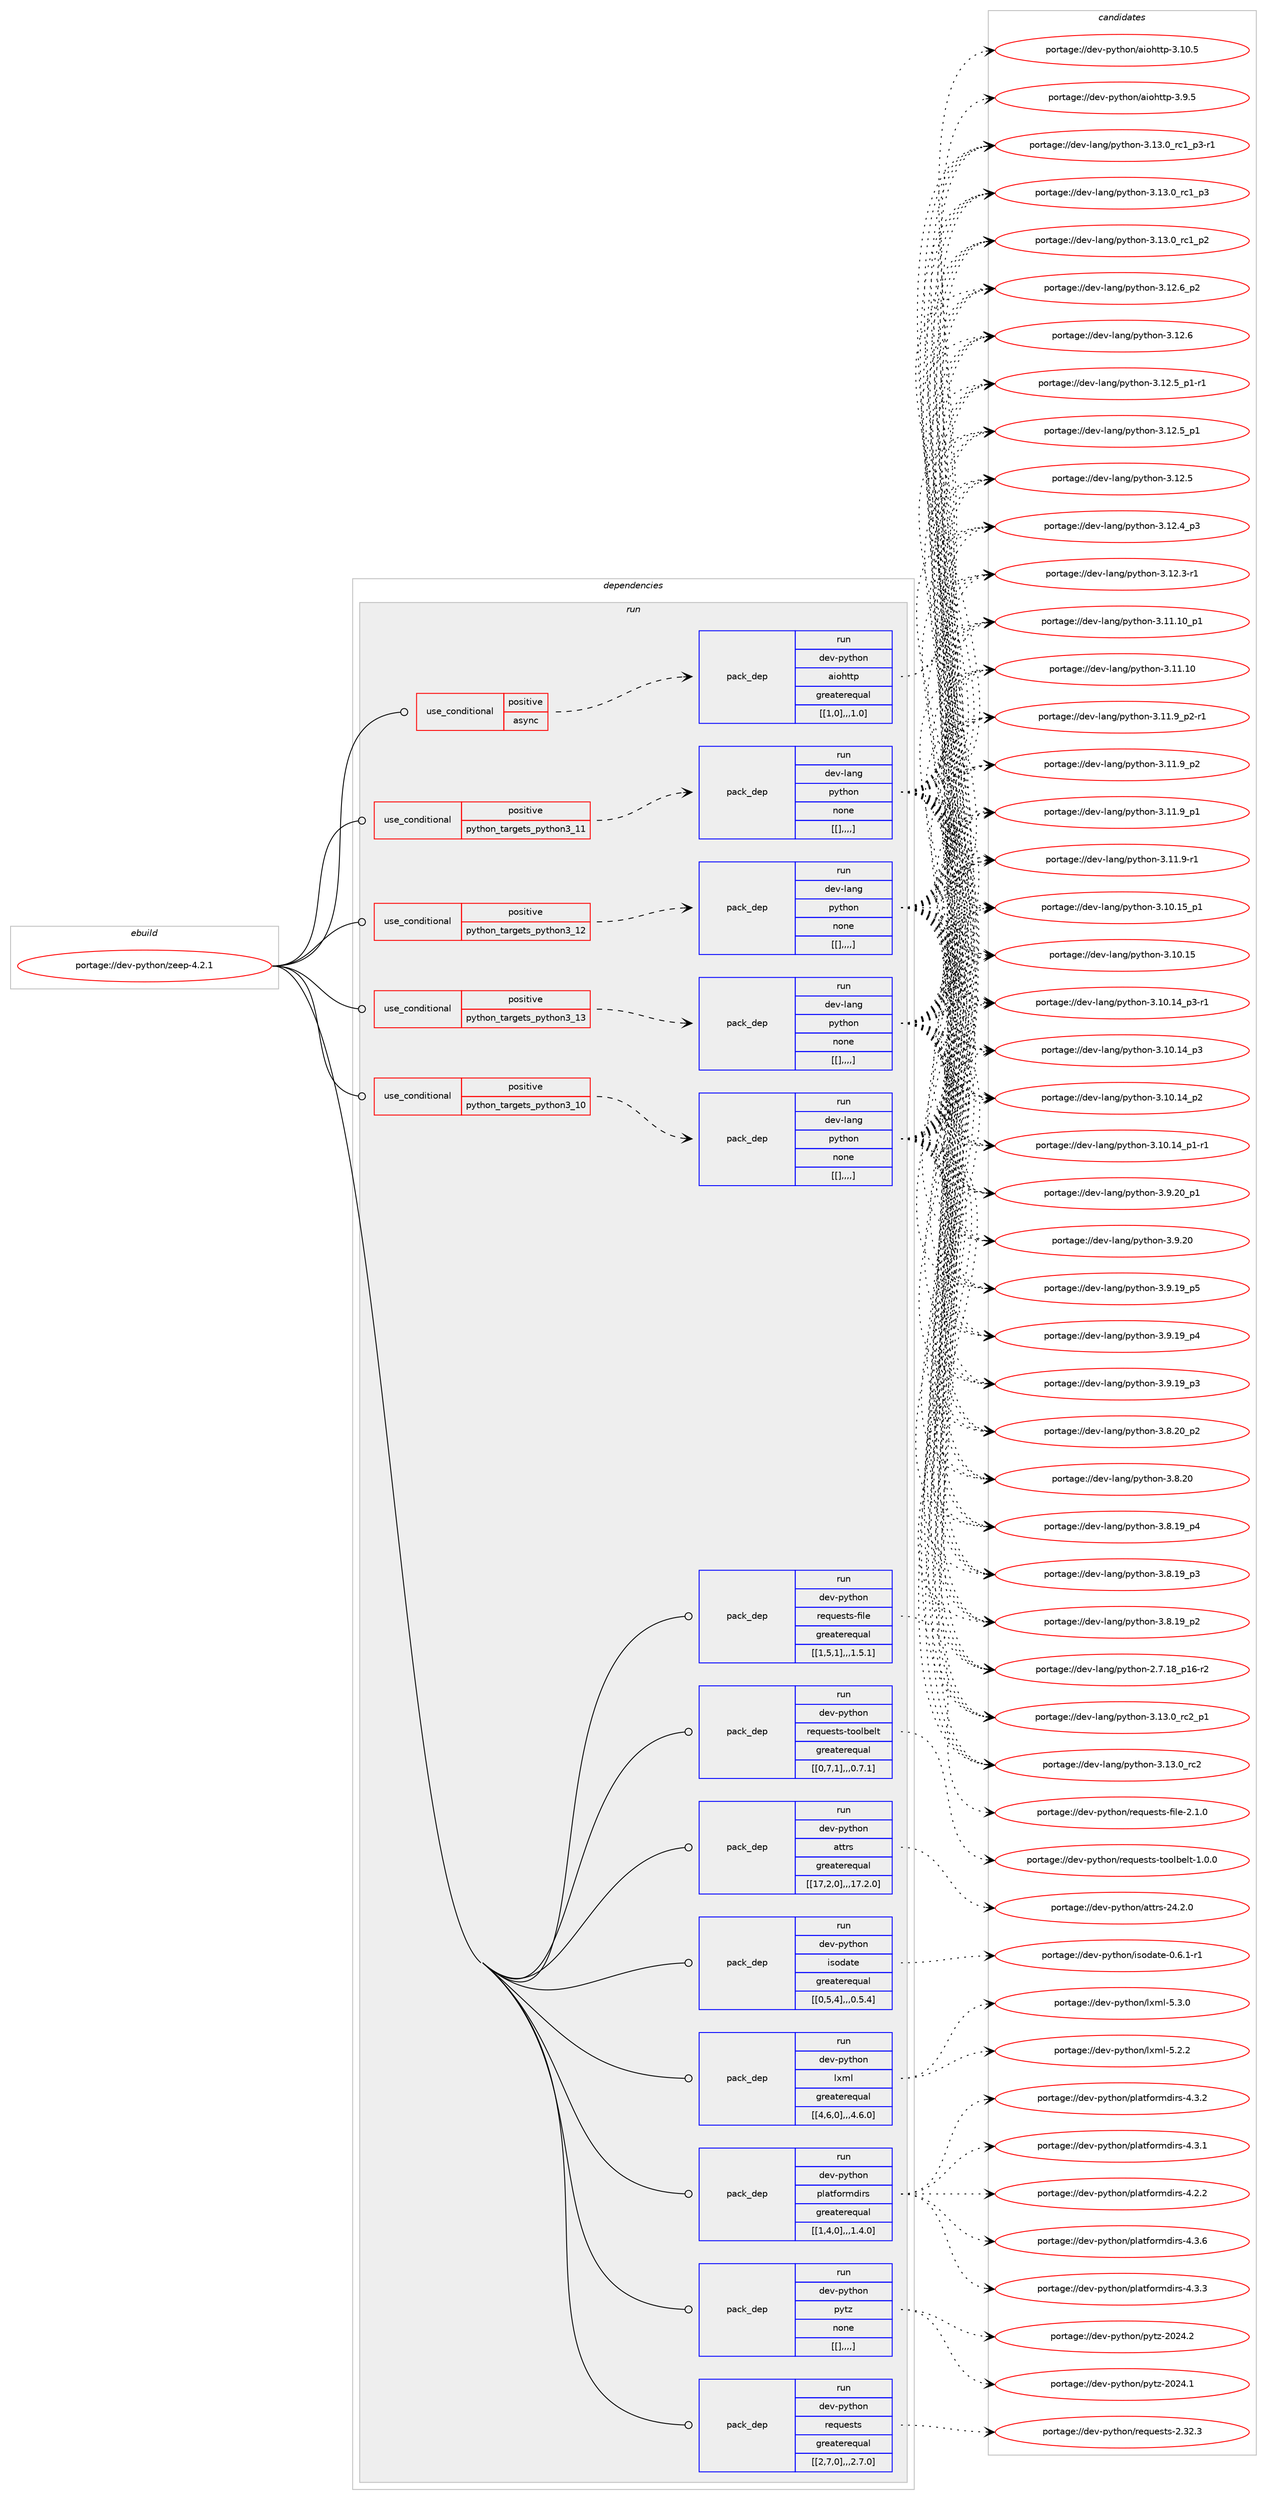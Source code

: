 digraph prolog {

# *************
# Graph options
# *************

newrank=true;
concentrate=true;
compound=true;
graph [rankdir=LR,fontname=Helvetica,fontsize=10,ranksep=1.5];#, ranksep=2.5, nodesep=0.2];
edge  [arrowhead=vee];
node  [fontname=Helvetica,fontsize=10];

# **********
# The ebuild
# **********

subgraph cluster_leftcol {
color=gray;
label=<<i>ebuild</i>>;
id [label="portage://dev-python/zeep-4.2.1", color=red, width=4, href="../dev-python/zeep-4.2.1.svg"];
}

# ****************
# The dependencies
# ****************

subgraph cluster_midcol {
color=gray;
label=<<i>dependencies</i>>;
subgraph cluster_compile {
fillcolor="#eeeeee";
style=filled;
label=<<i>compile</i>>;
}
subgraph cluster_compileandrun {
fillcolor="#eeeeee";
style=filled;
label=<<i>compile and run</i>>;
}
subgraph cluster_run {
fillcolor="#eeeeee";
style=filled;
label=<<i>run</i>>;
subgraph cond43269 {
dependency171551 [label=<<TABLE BORDER="0" CELLBORDER="1" CELLSPACING="0" CELLPADDING="4"><TR><TD ROWSPAN="3" CELLPADDING="10">use_conditional</TD></TR><TR><TD>positive</TD></TR><TR><TD>async</TD></TR></TABLE>>, shape=none, color=red];
subgraph pack127019 {
dependency171552 [label=<<TABLE BORDER="0" CELLBORDER="1" CELLSPACING="0" CELLPADDING="4" WIDTH="220"><TR><TD ROWSPAN="6" CELLPADDING="30">pack_dep</TD></TR><TR><TD WIDTH="110">run</TD></TR><TR><TD>dev-python</TD></TR><TR><TD>aiohttp</TD></TR><TR><TD>greaterequal</TD></TR><TR><TD>[[1,0],,,1.0]</TD></TR></TABLE>>, shape=none, color=blue];
}
dependency171551:e -> dependency171552:w [weight=20,style="dashed",arrowhead="vee"];
}
id:e -> dependency171551:w [weight=20,style="solid",arrowhead="odot"];
subgraph cond43270 {
dependency171553 [label=<<TABLE BORDER="0" CELLBORDER="1" CELLSPACING="0" CELLPADDING="4"><TR><TD ROWSPAN="3" CELLPADDING="10">use_conditional</TD></TR><TR><TD>positive</TD></TR><TR><TD>python_targets_python3_10</TD></TR></TABLE>>, shape=none, color=red];
subgraph pack127020 {
dependency171554 [label=<<TABLE BORDER="0" CELLBORDER="1" CELLSPACING="0" CELLPADDING="4" WIDTH="220"><TR><TD ROWSPAN="6" CELLPADDING="30">pack_dep</TD></TR><TR><TD WIDTH="110">run</TD></TR><TR><TD>dev-lang</TD></TR><TR><TD>python</TD></TR><TR><TD>none</TD></TR><TR><TD>[[],,,,]</TD></TR></TABLE>>, shape=none, color=blue];
}
dependency171553:e -> dependency171554:w [weight=20,style="dashed",arrowhead="vee"];
}
id:e -> dependency171553:w [weight=20,style="solid",arrowhead="odot"];
subgraph cond43271 {
dependency171555 [label=<<TABLE BORDER="0" CELLBORDER="1" CELLSPACING="0" CELLPADDING="4"><TR><TD ROWSPAN="3" CELLPADDING="10">use_conditional</TD></TR><TR><TD>positive</TD></TR><TR><TD>python_targets_python3_11</TD></TR></TABLE>>, shape=none, color=red];
subgraph pack127021 {
dependency171556 [label=<<TABLE BORDER="0" CELLBORDER="1" CELLSPACING="0" CELLPADDING="4" WIDTH="220"><TR><TD ROWSPAN="6" CELLPADDING="30">pack_dep</TD></TR><TR><TD WIDTH="110">run</TD></TR><TR><TD>dev-lang</TD></TR><TR><TD>python</TD></TR><TR><TD>none</TD></TR><TR><TD>[[],,,,]</TD></TR></TABLE>>, shape=none, color=blue];
}
dependency171555:e -> dependency171556:w [weight=20,style="dashed",arrowhead="vee"];
}
id:e -> dependency171555:w [weight=20,style="solid",arrowhead="odot"];
subgraph cond43272 {
dependency171557 [label=<<TABLE BORDER="0" CELLBORDER="1" CELLSPACING="0" CELLPADDING="4"><TR><TD ROWSPAN="3" CELLPADDING="10">use_conditional</TD></TR><TR><TD>positive</TD></TR><TR><TD>python_targets_python3_12</TD></TR></TABLE>>, shape=none, color=red];
subgraph pack127022 {
dependency171558 [label=<<TABLE BORDER="0" CELLBORDER="1" CELLSPACING="0" CELLPADDING="4" WIDTH="220"><TR><TD ROWSPAN="6" CELLPADDING="30">pack_dep</TD></TR><TR><TD WIDTH="110">run</TD></TR><TR><TD>dev-lang</TD></TR><TR><TD>python</TD></TR><TR><TD>none</TD></TR><TR><TD>[[],,,,]</TD></TR></TABLE>>, shape=none, color=blue];
}
dependency171557:e -> dependency171558:w [weight=20,style="dashed",arrowhead="vee"];
}
id:e -> dependency171557:w [weight=20,style="solid",arrowhead="odot"];
subgraph cond43273 {
dependency171559 [label=<<TABLE BORDER="0" CELLBORDER="1" CELLSPACING="0" CELLPADDING="4"><TR><TD ROWSPAN="3" CELLPADDING="10">use_conditional</TD></TR><TR><TD>positive</TD></TR><TR><TD>python_targets_python3_13</TD></TR></TABLE>>, shape=none, color=red];
subgraph pack127023 {
dependency171560 [label=<<TABLE BORDER="0" CELLBORDER="1" CELLSPACING="0" CELLPADDING="4" WIDTH="220"><TR><TD ROWSPAN="6" CELLPADDING="30">pack_dep</TD></TR><TR><TD WIDTH="110">run</TD></TR><TR><TD>dev-lang</TD></TR><TR><TD>python</TD></TR><TR><TD>none</TD></TR><TR><TD>[[],,,,]</TD></TR></TABLE>>, shape=none, color=blue];
}
dependency171559:e -> dependency171560:w [weight=20,style="dashed",arrowhead="vee"];
}
id:e -> dependency171559:w [weight=20,style="solid",arrowhead="odot"];
subgraph pack127024 {
dependency171561 [label=<<TABLE BORDER="0" CELLBORDER="1" CELLSPACING="0" CELLPADDING="4" WIDTH="220"><TR><TD ROWSPAN="6" CELLPADDING="30">pack_dep</TD></TR><TR><TD WIDTH="110">run</TD></TR><TR><TD>dev-python</TD></TR><TR><TD>attrs</TD></TR><TR><TD>greaterequal</TD></TR><TR><TD>[[17,2,0],,,17.2.0]</TD></TR></TABLE>>, shape=none, color=blue];
}
id:e -> dependency171561:w [weight=20,style="solid",arrowhead="odot"];
subgraph pack127025 {
dependency171562 [label=<<TABLE BORDER="0" CELLBORDER="1" CELLSPACING="0" CELLPADDING="4" WIDTH="220"><TR><TD ROWSPAN="6" CELLPADDING="30">pack_dep</TD></TR><TR><TD WIDTH="110">run</TD></TR><TR><TD>dev-python</TD></TR><TR><TD>isodate</TD></TR><TR><TD>greaterequal</TD></TR><TR><TD>[[0,5,4],,,0.5.4]</TD></TR></TABLE>>, shape=none, color=blue];
}
id:e -> dependency171562:w [weight=20,style="solid",arrowhead="odot"];
subgraph pack127026 {
dependency171563 [label=<<TABLE BORDER="0" CELLBORDER="1" CELLSPACING="0" CELLPADDING="4" WIDTH="220"><TR><TD ROWSPAN="6" CELLPADDING="30">pack_dep</TD></TR><TR><TD WIDTH="110">run</TD></TR><TR><TD>dev-python</TD></TR><TR><TD>lxml</TD></TR><TR><TD>greaterequal</TD></TR><TR><TD>[[4,6,0],,,4.6.0]</TD></TR></TABLE>>, shape=none, color=blue];
}
id:e -> dependency171563:w [weight=20,style="solid",arrowhead="odot"];
subgraph pack127027 {
dependency171564 [label=<<TABLE BORDER="0" CELLBORDER="1" CELLSPACING="0" CELLPADDING="4" WIDTH="220"><TR><TD ROWSPAN="6" CELLPADDING="30">pack_dep</TD></TR><TR><TD WIDTH="110">run</TD></TR><TR><TD>dev-python</TD></TR><TR><TD>platformdirs</TD></TR><TR><TD>greaterequal</TD></TR><TR><TD>[[1,4,0],,,1.4.0]</TD></TR></TABLE>>, shape=none, color=blue];
}
id:e -> dependency171564:w [weight=20,style="solid",arrowhead="odot"];
subgraph pack127028 {
dependency171565 [label=<<TABLE BORDER="0" CELLBORDER="1" CELLSPACING="0" CELLPADDING="4" WIDTH="220"><TR><TD ROWSPAN="6" CELLPADDING="30">pack_dep</TD></TR><TR><TD WIDTH="110">run</TD></TR><TR><TD>dev-python</TD></TR><TR><TD>pytz</TD></TR><TR><TD>none</TD></TR><TR><TD>[[],,,,]</TD></TR></TABLE>>, shape=none, color=blue];
}
id:e -> dependency171565:w [weight=20,style="solid",arrowhead="odot"];
subgraph pack127029 {
dependency171566 [label=<<TABLE BORDER="0" CELLBORDER="1" CELLSPACING="0" CELLPADDING="4" WIDTH="220"><TR><TD ROWSPAN="6" CELLPADDING="30">pack_dep</TD></TR><TR><TD WIDTH="110">run</TD></TR><TR><TD>dev-python</TD></TR><TR><TD>requests</TD></TR><TR><TD>greaterequal</TD></TR><TR><TD>[[2,7,0],,,2.7.0]</TD></TR></TABLE>>, shape=none, color=blue];
}
id:e -> dependency171566:w [weight=20,style="solid",arrowhead="odot"];
subgraph pack127030 {
dependency171567 [label=<<TABLE BORDER="0" CELLBORDER="1" CELLSPACING="0" CELLPADDING="4" WIDTH="220"><TR><TD ROWSPAN="6" CELLPADDING="30">pack_dep</TD></TR><TR><TD WIDTH="110">run</TD></TR><TR><TD>dev-python</TD></TR><TR><TD>requests-file</TD></TR><TR><TD>greaterequal</TD></TR><TR><TD>[[1,5,1],,,1.5.1]</TD></TR></TABLE>>, shape=none, color=blue];
}
id:e -> dependency171567:w [weight=20,style="solid",arrowhead="odot"];
subgraph pack127031 {
dependency171568 [label=<<TABLE BORDER="0" CELLBORDER="1" CELLSPACING="0" CELLPADDING="4" WIDTH="220"><TR><TD ROWSPAN="6" CELLPADDING="30">pack_dep</TD></TR><TR><TD WIDTH="110">run</TD></TR><TR><TD>dev-python</TD></TR><TR><TD>requests-toolbelt</TD></TR><TR><TD>greaterequal</TD></TR><TR><TD>[[0,7,1],,,0.7.1]</TD></TR></TABLE>>, shape=none, color=blue];
}
id:e -> dependency171568:w [weight=20,style="solid",arrowhead="odot"];
}
}

# **************
# The candidates
# **************

subgraph cluster_choices {
rank=same;
color=gray;
label=<<i>candidates</i>>;

subgraph choice127019 {
color=black;
nodesep=1;
choice10010111845112121116104111110479710511110411611611245514649484653 [label="portage://dev-python/aiohttp-3.10.5", color=red, width=4,href="../dev-python/aiohttp-3.10.5.svg"];
choice100101118451121211161041111104797105111104116116112455146574653 [label="portage://dev-python/aiohttp-3.9.5", color=red, width=4,href="../dev-python/aiohttp-3.9.5.svg"];
dependency171552:e -> choice10010111845112121116104111110479710511110411611611245514649484653:w [style=dotted,weight="100"];
dependency171552:e -> choice100101118451121211161041111104797105111104116116112455146574653:w [style=dotted,weight="100"];
}
subgraph choice127020 {
color=black;
nodesep=1;
choice100101118451089711010347112121116104111110455146495146489511499509511249 [label="portage://dev-lang/python-3.13.0_rc2_p1", color=red, width=4,href="../dev-lang/python-3.13.0_rc2_p1.svg"];
choice10010111845108971101034711212111610411111045514649514648951149950 [label="portage://dev-lang/python-3.13.0_rc2", color=red, width=4,href="../dev-lang/python-3.13.0_rc2.svg"];
choice1001011184510897110103471121211161041111104551464951464895114994995112514511449 [label="portage://dev-lang/python-3.13.0_rc1_p3-r1", color=red, width=4,href="../dev-lang/python-3.13.0_rc1_p3-r1.svg"];
choice100101118451089711010347112121116104111110455146495146489511499499511251 [label="portage://dev-lang/python-3.13.0_rc1_p3", color=red, width=4,href="../dev-lang/python-3.13.0_rc1_p3.svg"];
choice100101118451089711010347112121116104111110455146495146489511499499511250 [label="portage://dev-lang/python-3.13.0_rc1_p2", color=red, width=4,href="../dev-lang/python-3.13.0_rc1_p2.svg"];
choice100101118451089711010347112121116104111110455146495046549511250 [label="portage://dev-lang/python-3.12.6_p2", color=red, width=4,href="../dev-lang/python-3.12.6_p2.svg"];
choice10010111845108971101034711212111610411111045514649504654 [label="portage://dev-lang/python-3.12.6", color=red, width=4,href="../dev-lang/python-3.12.6.svg"];
choice1001011184510897110103471121211161041111104551464950465395112494511449 [label="portage://dev-lang/python-3.12.5_p1-r1", color=red, width=4,href="../dev-lang/python-3.12.5_p1-r1.svg"];
choice100101118451089711010347112121116104111110455146495046539511249 [label="portage://dev-lang/python-3.12.5_p1", color=red, width=4,href="../dev-lang/python-3.12.5_p1.svg"];
choice10010111845108971101034711212111610411111045514649504653 [label="portage://dev-lang/python-3.12.5", color=red, width=4,href="../dev-lang/python-3.12.5.svg"];
choice100101118451089711010347112121116104111110455146495046529511251 [label="portage://dev-lang/python-3.12.4_p3", color=red, width=4,href="../dev-lang/python-3.12.4_p3.svg"];
choice100101118451089711010347112121116104111110455146495046514511449 [label="portage://dev-lang/python-3.12.3-r1", color=red, width=4,href="../dev-lang/python-3.12.3-r1.svg"];
choice10010111845108971101034711212111610411111045514649494649489511249 [label="portage://dev-lang/python-3.11.10_p1", color=red, width=4,href="../dev-lang/python-3.11.10_p1.svg"];
choice1001011184510897110103471121211161041111104551464949464948 [label="portage://dev-lang/python-3.11.10", color=red, width=4,href="../dev-lang/python-3.11.10.svg"];
choice1001011184510897110103471121211161041111104551464949465795112504511449 [label="portage://dev-lang/python-3.11.9_p2-r1", color=red, width=4,href="../dev-lang/python-3.11.9_p2-r1.svg"];
choice100101118451089711010347112121116104111110455146494946579511250 [label="portage://dev-lang/python-3.11.9_p2", color=red, width=4,href="../dev-lang/python-3.11.9_p2.svg"];
choice100101118451089711010347112121116104111110455146494946579511249 [label="portage://dev-lang/python-3.11.9_p1", color=red, width=4,href="../dev-lang/python-3.11.9_p1.svg"];
choice100101118451089711010347112121116104111110455146494946574511449 [label="portage://dev-lang/python-3.11.9-r1", color=red, width=4,href="../dev-lang/python-3.11.9-r1.svg"];
choice10010111845108971101034711212111610411111045514649484649539511249 [label="portage://dev-lang/python-3.10.15_p1", color=red, width=4,href="../dev-lang/python-3.10.15_p1.svg"];
choice1001011184510897110103471121211161041111104551464948464953 [label="portage://dev-lang/python-3.10.15", color=red, width=4,href="../dev-lang/python-3.10.15.svg"];
choice100101118451089711010347112121116104111110455146494846495295112514511449 [label="portage://dev-lang/python-3.10.14_p3-r1", color=red, width=4,href="../dev-lang/python-3.10.14_p3-r1.svg"];
choice10010111845108971101034711212111610411111045514649484649529511251 [label="portage://dev-lang/python-3.10.14_p3", color=red, width=4,href="../dev-lang/python-3.10.14_p3.svg"];
choice10010111845108971101034711212111610411111045514649484649529511250 [label="portage://dev-lang/python-3.10.14_p2", color=red, width=4,href="../dev-lang/python-3.10.14_p2.svg"];
choice100101118451089711010347112121116104111110455146494846495295112494511449 [label="portage://dev-lang/python-3.10.14_p1-r1", color=red, width=4,href="../dev-lang/python-3.10.14_p1-r1.svg"];
choice100101118451089711010347112121116104111110455146574650489511249 [label="portage://dev-lang/python-3.9.20_p1", color=red, width=4,href="../dev-lang/python-3.9.20_p1.svg"];
choice10010111845108971101034711212111610411111045514657465048 [label="portage://dev-lang/python-3.9.20", color=red, width=4,href="../dev-lang/python-3.9.20.svg"];
choice100101118451089711010347112121116104111110455146574649579511253 [label="portage://dev-lang/python-3.9.19_p5", color=red, width=4,href="../dev-lang/python-3.9.19_p5.svg"];
choice100101118451089711010347112121116104111110455146574649579511252 [label="portage://dev-lang/python-3.9.19_p4", color=red, width=4,href="../dev-lang/python-3.9.19_p4.svg"];
choice100101118451089711010347112121116104111110455146574649579511251 [label="portage://dev-lang/python-3.9.19_p3", color=red, width=4,href="../dev-lang/python-3.9.19_p3.svg"];
choice100101118451089711010347112121116104111110455146564650489511250 [label="portage://dev-lang/python-3.8.20_p2", color=red, width=4,href="../dev-lang/python-3.8.20_p2.svg"];
choice10010111845108971101034711212111610411111045514656465048 [label="portage://dev-lang/python-3.8.20", color=red, width=4,href="../dev-lang/python-3.8.20.svg"];
choice100101118451089711010347112121116104111110455146564649579511252 [label="portage://dev-lang/python-3.8.19_p4", color=red, width=4,href="../dev-lang/python-3.8.19_p4.svg"];
choice100101118451089711010347112121116104111110455146564649579511251 [label="portage://dev-lang/python-3.8.19_p3", color=red, width=4,href="../dev-lang/python-3.8.19_p3.svg"];
choice100101118451089711010347112121116104111110455146564649579511250 [label="portage://dev-lang/python-3.8.19_p2", color=red, width=4,href="../dev-lang/python-3.8.19_p2.svg"];
choice100101118451089711010347112121116104111110455046554649569511249544511450 [label="portage://dev-lang/python-2.7.18_p16-r2", color=red, width=4,href="../dev-lang/python-2.7.18_p16-r2.svg"];
dependency171554:e -> choice100101118451089711010347112121116104111110455146495146489511499509511249:w [style=dotted,weight="100"];
dependency171554:e -> choice10010111845108971101034711212111610411111045514649514648951149950:w [style=dotted,weight="100"];
dependency171554:e -> choice1001011184510897110103471121211161041111104551464951464895114994995112514511449:w [style=dotted,weight="100"];
dependency171554:e -> choice100101118451089711010347112121116104111110455146495146489511499499511251:w [style=dotted,weight="100"];
dependency171554:e -> choice100101118451089711010347112121116104111110455146495146489511499499511250:w [style=dotted,weight="100"];
dependency171554:e -> choice100101118451089711010347112121116104111110455146495046549511250:w [style=dotted,weight="100"];
dependency171554:e -> choice10010111845108971101034711212111610411111045514649504654:w [style=dotted,weight="100"];
dependency171554:e -> choice1001011184510897110103471121211161041111104551464950465395112494511449:w [style=dotted,weight="100"];
dependency171554:e -> choice100101118451089711010347112121116104111110455146495046539511249:w [style=dotted,weight="100"];
dependency171554:e -> choice10010111845108971101034711212111610411111045514649504653:w [style=dotted,weight="100"];
dependency171554:e -> choice100101118451089711010347112121116104111110455146495046529511251:w [style=dotted,weight="100"];
dependency171554:e -> choice100101118451089711010347112121116104111110455146495046514511449:w [style=dotted,weight="100"];
dependency171554:e -> choice10010111845108971101034711212111610411111045514649494649489511249:w [style=dotted,weight="100"];
dependency171554:e -> choice1001011184510897110103471121211161041111104551464949464948:w [style=dotted,weight="100"];
dependency171554:e -> choice1001011184510897110103471121211161041111104551464949465795112504511449:w [style=dotted,weight="100"];
dependency171554:e -> choice100101118451089711010347112121116104111110455146494946579511250:w [style=dotted,weight="100"];
dependency171554:e -> choice100101118451089711010347112121116104111110455146494946579511249:w [style=dotted,weight="100"];
dependency171554:e -> choice100101118451089711010347112121116104111110455146494946574511449:w [style=dotted,weight="100"];
dependency171554:e -> choice10010111845108971101034711212111610411111045514649484649539511249:w [style=dotted,weight="100"];
dependency171554:e -> choice1001011184510897110103471121211161041111104551464948464953:w [style=dotted,weight="100"];
dependency171554:e -> choice100101118451089711010347112121116104111110455146494846495295112514511449:w [style=dotted,weight="100"];
dependency171554:e -> choice10010111845108971101034711212111610411111045514649484649529511251:w [style=dotted,weight="100"];
dependency171554:e -> choice10010111845108971101034711212111610411111045514649484649529511250:w [style=dotted,weight="100"];
dependency171554:e -> choice100101118451089711010347112121116104111110455146494846495295112494511449:w [style=dotted,weight="100"];
dependency171554:e -> choice100101118451089711010347112121116104111110455146574650489511249:w [style=dotted,weight="100"];
dependency171554:e -> choice10010111845108971101034711212111610411111045514657465048:w [style=dotted,weight="100"];
dependency171554:e -> choice100101118451089711010347112121116104111110455146574649579511253:w [style=dotted,weight="100"];
dependency171554:e -> choice100101118451089711010347112121116104111110455146574649579511252:w [style=dotted,weight="100"];
dependency171554:e -> choice100101118451089711010347112121116104111110455146574649579511251:w [style=dotted,weight="100"];
dependency171554:e -> choice100101118451089711010347112121116104111110455146564650489511250:w [style=dotted,weight="100"];
dependency171554:e -> choice10010111845108971101034711212111610411111045514656465048:w [style=dotted,weight="100"];
dependency171554:e -> choice100101118451089711010347112121116104111110455146564649579511252:w [style=dotted,weight="100"];
dependency171554:e -> choice100101118451089711010347112121116104111110455146564649579511251:w [style=dotted,weight="100"];
dependency171554:e -> choice100101118451089711010347112121116104111110455146564649579511250:w [style=dotted,weight="100"];
dependency171554:e -> choice100101118451089711010347112121116104111110455046554649569511249544511450:w [style=dotted,weight="100"];
}
subgraph choice127021 {
color=black;
nodesep=1;
choice100101118451089711010347112121116104111110455146495146489511499509511249 [label="portage://dev-lang/python-3.13.0_rc2_p1", color=red, width=4,href="../dev-lang/python-3.13.0_rc2_p1.svg"];
choice10010111845108971101034711212111610411111045514649514648951149950 [label="portage://dev-lang/python-3.13.0_rc2", color=red, width=4,href="../dev-lang/python-3.13.0_rc2.svg"];
choice1001011184510897110103471121211161041111104551464951464895114994995112514511449 [label="portage://dev-lang/python-3.13.0_rc1_p3-r1", color=red, width=4,href="../dev-lang/python-3.13.0_rc1_p3-r1.svg"];
choice100101118451089711010347112121116104111110455146495146489511499499511251 [label="portage://dev-lang/python-3.13.0_rc1_p3", color=red, width=4,href="../dev-lang/python-3.13.0_rc1_p3.svg"];
choice100101118451089711010347112121116104111110455146495146489511499499511250 [label="portage://dev-lang/python-3.13.0_rc1_p2", color=red, width=4,href="../dev-lang/python-3.13.0_rc1_p2.svg"];
choice100101118451089711010347112121116104111110455146495046549511250 [label="portage://dev-lang/python-3.12.6_p2", color=red, width=4,href="../dev-lang/python-3.12.6_p2.svg"];
choice10010111845108971101034711212111610411111045514649504654 [label="portage://dev-lang/python-3.12.6", color=red, width=4,href="../dev-lang/python-3.12.6.svg"];
choice1001011184510897110103471121211161041111104551464950465395112494511449 [label="portage://dev-lang/python-3.12.5_p1-r1", color=red, width=4,href="../dev-lang/python-3.12.5_p1-r1.svg"];
choice100101118451089711010347112121116104111110455146495046539511249 [label="portage://dev-lang/python-3.12.5_p1", color=red, width=4,href="../dev-lang/python-3.12.5_p1.svg"];
choice10010111845108971101034711212111610411111045514649504653 [label="portage://dev-lang/python-3.12.5", color=red, width=4,href="../dev-lang/python-3.12.5.svg"];
choice100101118451089711010347112121116104111110455146495046529511251 [label="portage://dev-lang/python-3.12.4_p3", color=red, width=4,href="../dev-lang/python-3.12.4_p3.svg"];
choice100101118451089711010347112121116104111110455146495046514511449 [label="portage://dev-lang/python-3.12.3-r1", color=red, width=4,href="../dev-lang/python-3.12.3-r1.svg"];
choice10010111845108971101034711212111610411111045514649494649489511249 [label="portage://dev-lang/python-3.11.10_p1", color=red, width=4,href="../dev-lang/python-3.11.10_p1.svg"];
choice1001011184510897110103471121211161041111104551464949464948 [label="portage://dev-lang/python-3.11.10", color=red, width=4,href="../dev-lang/python-3.11.10.svg"];
choice1001011184510897110103471121211161041111104551464949465795112504511449 [label="portage://dev-lang/python-3.11.9_p2-r1", color=red, width=4,href="../dev-lang/python-3.11.9_p2-r1.svg"];
choice100101118451089711010347112121116104111110455146494946579511250 [label="portage://dev-lang/python-3.11.9_p2", color=red, width=4,href="../dev-lang/python-3.11.9_p2.svg"];
choice100101118451089711010347112121116104111110455146494946579511249 [label="portage://dev-lang/python-3.11.9_p1", color=red, width=4,href="../dev-lang/python-3.11.9_p1.svg"];
choice100101118451089711010347112121116104111110455146494946574511449 [label="portage://dev-lang/python-3.11.9-r1", color=red, width=4,href="../dev-lang/python-3.11.9-r1.svg"];
choice10010111845108971101034711212111610411111045514649484649539511249 [label="portage://dev-lang/python-3.10.15_p1", color=red, width=4,href="../dev-lang/python-3.10.15_p1.svg"];
choice1001011184510897110103471121211161041111104551464948464953 [label="portage://dev-lang/python-3.10.15", color=red, width=4,href="../dev-lang/python-3.10.15.svg"];
choice100101118451089711010347112121116104111110455146494846495295112514511449 [label="portage://dev-lang/python-3.10.14_p3-r1", color=red, width=4,href="../dev-lang/python-3.10.14_p3-r1.svg"];
choice10010111845108971101034711212111610411111045514649484649529511251 [label="portage://dev-lang/python-3.10.14_p3", color=red, width=4,href="../dev-lang/python-3.10.14_p3.svg"];
choice10010111845108971101034711212111610411111045514649484649529511250 [label="portage://dev-lang/python-3.10.14_p2", color=red, width=4,href="../dev-lang/python-3.10.14_p2.svg"];
choice100101118451089711010347112121116104111110455146494846495295112494511449 [label="portage://dev-lang/python-3.10.14_p1-r1", color=red, width=4,href="../dev-lang/python-3.10.14_p1-r1.svg"];
choice100101118451089711010347112121116104111110455146574650489511249 [label="portage://dev-lang/python-3.9.20_p1", color=red, width=4,href="../dev-lang/python-3.9.20_p1.svg"];
choice10010111845108971101034711212111610411111045514657465048 [label="portage://dev-lang/python-3.9.20", color=red, width=4,href="../dev-lang/python-3.9.20.svg"];
choice100101118451089711010347112121116104111110455146574649579511253 [label="portage://dev-lang/python-3.9.19_p5", color=red, width=4,href="../dev-lang/python-3.9.19_p5.svg"];
choice100101118451089711010347112121116104111110455146574649579511252 [label="portage://dev-lang/python-3.9.19_p4", color=red, width=4,href="../dev-lang/python-3.9.19_p4.svg"];
choice100101118451089711010347112121116104111110455146574649579511251 [label="portage://dev-lang/python-3.9.19_p3", color=red, width=4,href="../dev-lang/python-3.9.19_p3.svg"];
choice100101118451089711010347112121116104111110455146564650489511250 [label="portage://dev-lang/python-3.8.20_p2", color=red, width=4,href="../dev-lang/python-3.8.20_p2.svg"];
choice10010111845108971101034711212111610411111045514656465048 [label="portage://dev-lang/python-3.8.20", color=red, width=4,href="../dev-lang/python-3.8.20.svg"];
choice100101118451089711010347112121116104111110455146564649579511252 [label="portage://dev-lang/python-3.8.19_p4", color=red, width=4,href="../dev-lang/python-3.8.19_p4.svg"];
choice100101118451089711010347112121116104111110455146564649579511251 [label="portage://dev-lang/python-3.8.19_p3", color=red, width=4,href="../dev-lang/python-3.8.19_p3.svg"];
choice100101118451089711010347112121116104111110455146564649579511250 [label="portage://dev-lang/python-3.8.19_p2", color=red, width=4,href="../dev-lang/python-3.8.19_p2.svg"];
choice100101118451089711010347112121116104111110455046554649569511249544511450 [label="portage://dev-lang/python-2.7.18_p16-r2", color=red, width=4,href="../dev-lang/python-2.7.18_p16-r2.svg"];
dependency171556:e -> choice100101118451089711010347112121116104111110455146495146489511499509511249:w [style=dotted,weight="100"];
dependency171556:e -> choice10010111845108971101034711212111610411111045514649514648951149950:w [style=dotted,weight="100"];
dependency171556:e -> choice1001011184510897110103471121211161041111104551464951464895114994995112514511449:w [style=dotted,weight="100"];
dependency171556:e -> choice100101118451089711010347112121116104111110455146495146489511499499511251:w [style=dotted,weight="100"];
dependency171556:e -> choice100101118451089711010347112121116104111110455146495146489511499499511250:w [style=dotted,weight="100"];
dependency171556:e -> choice100101118451089711010347112121116104111110455146495046549511250:w [style=dotted,weight="100"];
dependency171556:e -> choice10010111845108971101034711212111610411111045514649504654:w [style=dotted,weight="100"];
dependency171556:e -> choice1001011184510897110103471121211161041111104551464950465395112494511449:w [style=dotted,weight="100"];
dependency171556:e -> choice100101118451089711010347112121116104111110455146495046539511249:w [style=dotted,weight="100"];
dependency171556:e -> choice10010111845108971101034711212111610411111045514649504653:w [style=dotted,weight="100"];
dependency171556:e -> choice100101118451089711010347112121116104111110455146495046529511251:w [style=dotted,weight="100"];
dependency171556:e -> choice100101118451089711010347112121116104111110455146495046514511449:w [style=dotted,weight="100"];
dependency171556:e -> choice10010111845108971101034711212111610411111045514649494649489511249:w [style=dotted,weight="100"];
dependency171556:e -> choice1001011184510897110103471121211161041111104551464949464948:w [style=dotted,weight="100"];
dependency171556:e -> choice1001011184510897110103471121211161041111104551464949465795112504511449:w [style=dotted,weight="100"];
dependency171556:e -> choice100101118451089711010347112121116104111110455146494946579511250:w [style=dotted,weight="100"];
dependency171556:e -> choice100101118451089711010347112121116104111110455146494946579511249:w [style=dotted,weight="100"];
dependency171556:e -> choice100101118451089711010347112121116104111110455146494946574511449:w [style=dotted,weight="100"];
dependency171556:e -> choice10010111845108971101034711212111610411111045514649484649539511249:w [style=dotted,weight="100"];
dependency171556:e -> choice1001011184510897110103471121211161041111104551464948464953:w [style=dotted,weight="100"];
dependency171556:e -> choice100101118451089711010347112121116104111110455146494846495295112514511449:w [style=dotted,weight="100"];
dependency171556:e -> choice10010111845108971101034711212111610411111045514649484649529511251:w [style=dotted,weight="100"];
dependency171556:e -> choice10010111845108971101034711212111610411111045514649484649529511250:w [style=dotted,weight="100"];
dependency171556:e -> choice100101118451089711010347112121116104111110455146494846495295112494511449:w [style=dotted,weight="100"];
dependency171556:e -> choice100101118451089711010347112121116104111110455146574650489511249:w [style=dotted,weight="100"];
dependency171556:e -> choice10010111845108971101034711212111610411111045514657465048:w [style=dotted,weight="100"];
dependency171556:e -> choice100101118451089711010347112121116104111110455146574649579511253:w [style=dotted,weight="100"];
dependency171556:e -> choice100101118451089711010347112121116104111110455146574649579511252:w [style=dotted,weight="100"];
dependency171556:e -> choice100101118451089711010347112121116104111110455146574649579511251:w [style=dotted,weight="100"];
dependency171556:e -> choice100101118451089711010347112121116104111110455146564650489511250:w [style=dotted,weight="100"];
dependency171556:e -> choice10010111845108971101034711212111610411111045514656465048:w [style=dotted,weight="100"];
dependency171556:e -> choice100101118451089711010347112121116104111110455146564649579511252:w [style=dotted,weight="100"];
dependency171556:e -> choice100101118451089711010347112121116104111110455146564649579511251:w [style=dotted,weight="100"];
dependency171556:e -> choice100101118451089711010347112121116104111110455146564649579511250:w [style=dotted,weight="100"];
dependency171556:e -> choice100101118451089711010347112121116104111110455046554649569511249544511450:w [style=dotted,weight="100"];
}
subgraph choice127022 {
color=black;
nodesep=1;
choice100101118451089711010347112121116104111110455146495146489511499509511249 [label="portage://dev-lang/python-3.13.0_rc2_p1", color=red, width=4,href="../dev-lang/python-3.13.0_rc2_p1.svg"];
choice10010111845108971101034711212111610411111045514649514648951149950 [label="portage://dev-lang/python-3.13.0_rc2", color=red, width=4,href="../dev-lang/python-3.13.0_rc2.svg"];
choice1001011184510897110103471121211161041111104551464951464895114994995112514511449 [label="portage://dev-lang/python-3.13.0_rc1_p3-r1", color=red, width=4,href="../dev-lang/python-3.13.0_rc1_p3-r1.svg"];
choice100101118451089711010347112121116104111110455146495146489511499499511251 [label="portage://dev-lang/python-3.13.0_rc1_p3", color=red, width=4,href="../dev-lang/python-3.13.0_rc1_p3.svg"];
choice100101118451089711010347112121116104111110455146495146489511499499511250 [label="portage://dev-lang/python-3.13.0_rc1_p2", color=red, width=4,href="../dev-lang/python-3.13.0_rc1_p2.svg"];
choice100101118451089711010347112121116104111110455146495046549511250 [label="portage://dev-lang/python-3.12.6_p2", color=red, width=4,href="../dev-lang/python-3.12.6_p2.svg"];
choice10010111845108971101034711212111610411111045514649504654 [label="portage://dev-lang/python-3.12.6", color=red, width=4,href="../dev-lang/python-3.12.6.svg"];
choice1001011184510897110103471121211161041111104551464950465395112494511449 [label="portage://dev-lang/python-3.12.5_p1-r1", color=red, width=4,href="../dev-lang/python-3.12.5_p1-r1.svg"];
choice100101118451089711010347112121116104111110455146495046539511249 [label="portage://dev-lang/python-3.12.5_p1", color=red, width=4,href="../dev-lang/python-3.12.5_p1.svg"];
choice10010111845108971101034711212111610411111045514649504653 [label="portage://dev-lang/python-3.12.5", color=red, width=4,href="../dev-lang/python-3.12.5.svg"];
choice100101118451089711010347112121116104111110455146495046529511251 [label="portage://dev-lang/python-3.12.4_p3", color=red, width=4,href="../dev-lang/python-3.12.4_p3.svg"];
choice100101118451089711010347112121116104111110455146495046514511449 [label="portage://dev-lang/python-3.12.3-r1", color=red, width=4,href="../dev-lang/python-3.12.3-r1.svg"];
choice10010111845108971101034711212111610411111045514649494649489511249 [label="portage://dev-lang/python-3.11.10_p1", color=red, width=4,href="../dev-lang/python-3.11.10_p1.svg"];
choice1001011184510897110103471121211161041111104551464949464948 [label="portage://dev-lang/python-3.11.10", color=red, width=4,href="../dev-lang/python-3.11.10.svg"];
choice1001011184510897110103471121211161041111104551464949465795112504511449 [label="portage://dev-lang/python-3.11.9_p2-r1", color=red, width=4,href="../dev-lang/python-3.11.9_p2-r1.svg"];
choice100101118451089711010347112121116104111110455146494946579511250 [label="portage://dev-lang/python-3.11.9_p2", color=red, width=4,href="../dev-lang/python-3.11.9_p2.svg"];
choice100101118451089711010347112121116104111110455146494946579511249 [label="portage://dev-lang/python-3.11.9_p1", color=red, width=4,href="../dev-lang/python-3.11.9_p1.svg"];
choice100101118451089711010347112121116104111110455146494946574511449 [label="portage://dev-lang/python-3.11.9-r1", color=red, width=4,href="../dev-lang/python-3.11.9-r1.svg"];
choice10010111845108971101034711212111610411111045514649484649539511249 [label="portage://dev-lang/python-3.10.15_p1", color=red, width=4,href="../dev-lang/python-3.10.15_p1.svg"];
choice1001011184510897110103471121211161041111104551464948464953 [label="portage://dev-lang/python-3.10.15", color=red, width=4,href="../dev-lang/python-3.10.15.svg"];
choice100101118451089711010347112121116104111110455146494846495295112514511449 [label="portage://dev-lang/python-3.10.14_p3-r1", color=red, width=4,href="../dev-lang/python-3.10.14_p3-r1.svg"];
choice10010111845108971101034711212111610411111045514649484649529511251 [label="portage://dev-lang/python-3.10.14_p3", color=red, width=4,href="../dev-lang/python-3.10.14_p3.svg"];
choice10010111845108971101034711212111610411111045514649484649529511250 [label="portage://dev-lang/python-3.10.14_p2", color=red, width=4,href="../dev-lang/python-3.10.14_p2.svg"];
choice100101118451089711010347112121116104111110455146494846495295112494511449 [label="portage://dev-lang/python-3.10.14_p1-r1", color=red, width=4,href="../dev-lang/python-3.10.14_p1-r1.svg"];
choice100101118451089711010347112121116104111110455146574650489511249 [label="portage://dev-lang/python-3.9.20_p1", color=red, width=4,href="../dev-lang/python-3.9.20_p1.svg"];
choice10010111845108971101034711212111610411111045514657465048 [label="portage://dev-lang/python-3.9.20", color=red, width=4,href="../dev-lang/python-3.9.20.svg"];
choice100101118451089711010347112121116104111110455146574649579511253 [label="portage://dev-lang/python-3.9.19_p5", color=red, width=4,href="../dev-lang/python-3.9.19_p5.svg"];
choice100101118451089711010347112121116104111110455146574649579511252 [label="portage://dev-lang/python-3.9.19_p4", color=red, width=4,href="../dev-lang/python-3.9.19_p4.svg"];
choice100101118451089711010347112121116104111110455146574649579511251 [label="portage://dev-lang/python-3.9.19_p3", color=red, width=4,href="../dev-lang/python-3.9.19_p3.svg"];
choice100101118451089711010347112121116104111110455146564650489511250 [label="portage://dev-lang/python-3.8.20_p2", color=red, width=4,href="../dev-lang/python-3.8.20_p2.svg"];
choice10010111845108971101034711212111610411111045514656465048 [label="portage://dev-lang/python-3.8.20", color=red, width=4,href="../dev-lang/python-3.8.20.svg"];
choice100101118451089711010347112121116104111110455146564649579511252 [label="portage://dev-lang/python-3.8.19_p4", color=red, width=4,href="../dev-lang/python-3.8.19_p4.svg"];
choice100101118451089711010347112121116104111110455146564649579511251 [label="portage://dev-lang/python-3.8.19_p3", color=red, width=4,href="../dev-lang/python-3.8.19_p3.svg"];
choice100101118451089711010347112121116104111110455146564649579511250 [label="portage://dev-lang/python-3.8.19_p2", color=red, width=4,href="../dev-lang/python-3.8.19_p2.svg"];
choice100101118451089711010347112121116104111110455046554649569511249544511450 [label="portage://dev-lang/python-2.7.18_p16-r2", color=red, width=4,href="../dev-lang/python-2.7.18_p16-r2.svg"];
dependency171558:e -> choice100101118451089711010347112121116104111110455146495146489511499509511249:w [style=dotted,weight="100"];
dependency171558:e -> choice10010111845108971101034711212111610411111045514649514648951149950:w [style=dotted,weight="100"];
dependency171558:e -> choice1001011184510897110103471121211161041111104551464951464895114994995112514511449:w [style=dotted,weight="100"];
dependency171558:e -> choice100101118451089711010347112121116104111110455146495146489511499499511251:w [style=dotted,weight="100"];
dependency171558:e -> choice100101118451089711010347112121116104111110455146495146489511499499511250:w [style=dotted,weight="100"];
dependency171558:e -> choice100101118451089711010347112121116104111110455146495046549511250:w [style=dotted,weight="100"];
dependency171558:e -> choice10010111845108971101034711212111610411111045514649504654:w [style=dotted,weight="100"];
dependency171558:e -> choice1001011184510897110103471121211161041111104551464950465395112494511449:w [style=dotted,weight="100"];
dependency171558:e -> choice100101118451089711010347112121116104111110455146495046539511249:w [style=dotted,weight="100"];
dependency171558:e -> choice10010111845108971101034711212111610411111045514649504653:w [style=dotted,weight="100"];
dependency171558:e -> choice100101118451089711010347112121116104111110455146495046529511251:w [style=dotted,weight="100"];
dependency171558:e -> choice100101118451089711010347112121116104111110455146495046514511449:w [style=dotted,weight="100"];
dependency171558:e -> choice10010111845108971101034711212111610411111045514649494649489511249:w [style=dotted,weight="100"];
dependency171558:e -> choice1001011184510897110103471121211161041111104551464949464948:w [style=dotted,weight="100"];
dependency171558:e -> choice1001011184510897110103471121211161041111104551464949465795112504511449:w [style=dotted,weight="100"];
dependency171558:e -> choice100101118451089711010347112121116104111110455146494946579511250:w [style=dotted,weight="100"];
dependency171558:e -> choice100101118451089711010347112121116104111110455146494946579511249:w [style=dotted,weight="100"];
dependency171558:e -> choice100101118451089711010347112121116104111110455146494946574511449:w [style=dotted,weight="100"];
dependency171558:e -> choice10010111845108971101034711212111610411111045514649484649539511249:w [style=dotted,weight="100"];
dependency171558:e -> choice1001011184510897110103471121211161041111104551464948464953:w [style=dotted,weight="100"];
dependency171558:e -> choice100101118451089711010347112121116104111110455146494846495295112514511449:w [style=dotted,weight="100"];
dependency171558:e -> choice10010111845108971101034711212111610411111045514649484649529511251:w [style=dotted,weight="100"];
dependency171558:e -> choice10010111845108971101034711212111610411111045514649484649529511250:w [style=dotted,weight="100"];
dependency171558:e -> choice100101118451089711010347112121116104111110455146494846495295112494511449:w [style=dotted,weight="100"];
dependency171558:e -> choice100101118451089711010347112121116104111110455146574650489511249:w [style=dotted,weight="100"];
dependency171558:e -> choice10010111845108971101034711212111610411111045514657465048:w [style=dotted,weight="100"];
dependency171558:e -> choice100101118451089711010347112121116104111110455146574649579511253:w [style=dotted,weight="100"];
dependency171558:e -> choice100101118451089711010347112121116104111110455146574649579511252:w [style=dotted,weight="100"];
dependency171558:e -> choice100101118451089711010347112121116104111110455146574649579511251:w [style=dotted,weight="100"];
dependency171558:e -> choice100101118451089711010347112121116104111110455146564650489511250:w [style=dotted,weight="100"];
dependency171558:e -> choice10010111845108971101034711212111610411111045514656465048:w [style=dotted,weight="100"];
dependency171558:e -> choice100101118451089711010347112121116104111110455146564649579511252:w [style=dotted,weight="100"];
dependency171558:e -> choice100101118451089711010347112121116104111110455146564649579511251:w [style=dotted,weight="100"];
dependency171558:e -> choice100101118451089711010347112121116104111110455146564649579511250:w [style=dotted,weight="100"];
dependency171558:e -> choice100101118451089711010347112121116104111110455046554649569511249544511450:w [style=dotted,weight="100"];
}
subgraph choice127023 {
color=black;
nodesep=1;
choice100101118451089711010347112121116104111110455146495146489511499509511249 [label="portage://dev-lang/python-3.13.0_rc2_p1", color=red, width=4,href="../dev-lang/python-3.13.0_rc2_p1.svg"];
choice10010111845108971101034711212111610411111045514649514648951149950 [label="portage://dev-lang/python-3.13.0_rc2", color=red, width=4,href="../dev-lang/python-3.13.0_rc2.svg"];
choice1001011184510897110103471121211161041111104551464951464895114994995112514511449 [label="portage://dev-lang/python-3.13.0_rc1_p3-r1", color=red, width=4,href="../dev-lang/python-3.13.0_rc1_p3-r1.svg"];
choice100101118451089711010347112121116104111110455146495146489511499499511251 [label="portage://dev-lang/python-3.13.0_rc1_p3", color=red, width=4,href="../dev-lang/python-3.13.0_rc1_p3.svg"];
choice100101118451089711010347112121116104111110455146495146489511499499511250 [label="portage://dev-lang/python-3.13.0_rc1_p2", color=red, width=4,href="../dev-lang/python-3.13.0_rc1_p2.svg"];
choice100101118451089711010347112121116104111110455146495046549511250 [label="portage://dev-lang/python-3.12.6_p2", color=red, width=4,href="../dev-lang/python-3.12.6_p2.svg"];
choice10010111845108971101034711212111610411111045514649504654 [label="portage://dev-lang/python-3.12.6", color=red, width=4,href="../dev-lang/python-3.12.6.svg"];
choice1001011184510897110103471121211161041111104551464950465395112494511449 [label="portage://dev-lang/python-3.12.5_p1-r1", color=red, width=4,href="../dev-lang/python-3.12.5_p1-r1.svg"];
choice100101118451089711010347112121116104111110455146495046539511249 [label="portage://dev-lang/python-3.12.5_p1", color=red, width=4,href="../dev-lang/python-3.12.5_p1.svg"];
choice10010111845108971101034711212111610411111045514649504653 [label="portage://dev-lang/python-3.12.5", color=red, width=4,href="../dev-lang/python-3.12.5.svg"];
choice100101118451089711010347112121116104111110455146495046529511251 [label="portage://dev-lang/python-3.12.4_p3", color=red, width=4,href="../dev-lang/python-3.12.4_p3.svg"];
choice100101118451089711010347112121116104111110455146495046514511449 [label="portage://dev-lang/python-3.12.3-r1", color=red, width=4,href="../dev-lang/python-3.12.3-r1.svg"];
choice10010111845108971101034711212111610411111045514649494649489511249 [label="portage://dev-lang/python-3.11.10_p1", color=red, width=4,href="../dev-lang/python-3.11.10_p1.svg"];
choice1001011184510897110103471121211161041111104551464949464948 [label="portage://dev-lang/python-3.11.10", color=red, width=4,href="../dev-lang/python-3.11.10.svg"];
choice1001011184510897110103471121211161041111104551464949465795112504511449 [label="portage://dev-lang/python-3.11.9_p2-r1", color=red, width=4,href="../dev-lang/python-3.11.9_p2-r1.svg"];
choice100101118451089711010347112121116104111110455146494946579511250 [label="portage://dev-lang/python-3.11.9_p2", color=red, width=4,href="../dev-lang/python-3.11.9_p2.svg"];
choice100101118451089711010347112121116104111110455146494946579511249 [label="portage://dev-lang/python-3.11.9_p1", color=red, width=4,href="../dev-lang/python-3.11.9_p1.svg"];
choice100101118451089711010347112121116104111110455146494946574511449 [label="portage://dev-lang/python-3.11.9-r1", color=red, width=4,href="../dev-lang/python-3.11.9-r1.svg"];
choice10010111845108971101034711212111610411111045514649484649539511249 [label="portage://dev-lang/python-3.10.15_p1", color=red, width=4,href="../dev-lang/python-3.10.15_p1.svg"];
choice1001011184510897110103471121211161041111104551464948464953 [label="portage://dev-lang/python-3.10.15", color=red, width=4,href="../dev-lang/python-3.10.15.svg"];
choice100101118451089711010347112121116104111110455146494846495295112514511449 [label="portage://dev-lang/python-3.10.14_p3-r1", color=red, width=4,href="../dev-lang/python-3.10.14_p3-r1.svg"];
choice10010111845108971101034711212111610411111045514649484649529511251 [label="portage://dev-lang/python-3.10.14_p3", color=red, width=4,href="../dev-lang/python-3.10.14_p3.svg"];
choice10010111845108971101034711212111610411111045514649484649529511250 [label="portage://dev-lang/python-3.10.14_p2", color=red, width=4,href="../dev-lang/python-3.10.14_p2.svg"];
choice100101118451089711010347112121116104111110455146494846495295112494511449 [label="portage://dev-lang/python-3.10.14_p1-r1", color=red, width=4,href="../dev-lang/python-3.10.14_p1-r1.svg"];
choice100101118451089711010347112121116104111110455146574650489511249 [label="portage://dev-lang/python-3.9.20_p1", color=red, width=4,href="../dev-lang/python-3.9.20_p1.svg"];
choice10010111845108971101034711212111610411111045514657465048 [label="portage://dev-lang/python-3.9.20", color=red, width=4,href="../dev-lang/python-3.9.20.svg"];
choice100101118451089711010347112121116104111110455146574649579511253 [label="portage://dev-lang/python-3.9.19_p5", color=red, width=4,href="../dev-lang/python-3.9.19_p5.svg"];
choice100101118451089711010347112121116104111110455146574649579511252 [label="portage://dev-lang/python-3.9.19_p4", color=red, width=4,href="../dev-lang/python-3.9.19_p4.svg"];
choice100101118451089711010347112121116104111110455146574649579511251 [label="portage://dev-lang/python-3.9.19_p3", color=red, width=4,href="../dev-lang/python-3.9.19_p3.svg"];
choice100101118451089711010347112121116104111110455146564650489511250 [label="portage://dev-lang/python-3.8.20_p2", color=red, width=4,href="../dev-lang/python-3.8.20_p2.svg"];
choice10010111845108971101034711212111610411111045514656465048 [label="portage://dev-lang/python-3.8.20", color=red, width=4,href="../dev-lang/python-3.8.20.svg"];
choice100101118451089711010347112121116104111110455146564649579511252 [label="portage://dev-lang/python-3.8.19_p4", color=red, width=4,href="../dev-lang/python-3.8.19_p4.svg"];
choice100101118451089711010347112121116104111110455146564649579511251 [label="portage://dev-lang/python-3.8.19_p3", color=red, width=4,href="../dev-lang/python-3.8.19_p3.svg"];
choice100101118451089711010347112121116104111110455146564649579511250 [label="portage://dev-lang/python-3.8.19_p2", color=red, width=4,href="../dev-lang/python-3.8.19_p2.svg"];
choice100101118451089711010347112121116104111110455046554649569511249544511450 [label="portage://dev-lang/python-2.7.18_p16-r2", color=red, width=4,href="../dev-lang/python-2.7.18_p16-r2.svg"];
dependency171560:e -> choice100101118451089711010347112121116104111110455146495146489511499509511249:w [style=dotted,weight="100"];
dependency171560:e -> choice10010111845108971101034711212111610411111045514649514648951149950:w [style=dotted,weight="100"];
dependency171560:e -> choice1001011184510897110103471121211161041111104551464951464895114994995112514511449:w [style=dotted,weight="100"];
dependency171560:e -> choice100101118451089711010347112121116104111110455146495146489511499499511251:w [style=dotted,weight="100"];
dependency171560:e -> choice100101118451089711010347112121116104111110455146495146489511499499511250:w [style=dotted,weight="100"];
dependency171560:e -> choice100101118451089711010347112121116104111110455146495046549511250:w [style=dotted,weight="100"];
dependency171560:e -> choice10010111845108971101034711212111610411111045514649504654:w [style=dotted,weight="100"];
dependency171560:e -> choice1001011184510897110103471121211161041111104551464950465395112494511449:w [style=dotted,weight="100"];
dependency171560:e -> choice100101118451089711010347112121116104111110455146495046539511249:w [style=dotted,weight="100"];
dependency171560:e -> choice10010111845108971101034711212111610411111045514649504653:w [style=dotted,weight="100"];
dependency171560:e -> choice100101118451089711010347112121116104111110455146495046529511251:w [style=dotted,weight="100"];
dependency171560:e -> choice100101118451089711010347112121116104111110455146495046514511449:w [style=dotted,weight="100"];
dependency171560:e -> choice10010111845108971101034711212111610411111045514649494649489511249:w [style=dotted,weight="100"];
dependency171560:e -> choice1001011184510897110103471121211161041111104551464949464948:w [style=dotted,weight="100"];
dependency171560:e -> choice1001011184510897110103471121211161041111104551464949465795112504511449:w [style=dotted,weight="100"];
dependency171560:e -> choice100101118451089711010347112121116104111110455146494946579511250:w [style=dotted,weight="100"];
dependency171560:e -> choice100101118451089711010347112121116104111110455146494946579511249:w [style=dotted,weight="100"];
dependency171560:e -> choice100101118451089711010347112121116104111110455146494946574511449:w [style=dotted,weight="100"];
dependency171560:e -> choice10010111845108971101034711212111610411111045514649484649539511249:w [style=dotted,weight="100"];
dependency171560:e -> choice1001011184510897110103471121211161041111104551464948464953:w [style=dotted,weight="100"];
dependency171560:e -> choice100101118451089711010347112121116104111110455146494846495295112514511449:w [style=dotted,weight="100"];
dependency171560:e -> choice10010111845108971101034711212111610411111045514649484649529511251:w [style=dotted,weight="100"];
dependency171560:e -> choice10010111845108971101034711212111610411111045514649484649529511250:w [style=dotted,weight="100"];
dependency171560:e -> choice100101118451089711010347112121116104111110455146494846495295112494511449:w [style=dotted,weight="100"];
dependency171560:e -> choice100101118451089711010347112121116104111110455146574650489511249:w [style=dotted,weight="100"];
dependency171560:e -> choice10010111845108971101034711212111610411111045514657465048:w [style=dotted,weight="100"];
dependency171560:e -> choice100101118451089711010347112121116104111110455146574649579511253:w [style=dotted,weight="100"];
dependency171560:e -> choice100101118451089711010347112121116104111110455146574649579511252:w [style=dotted,weight="100"];
dependency171560:e -> choice100101118451089711010347112121116104111110455146574649579511251:w [style=dotted,weight="100"];
dependency171560:e -> choice100101118451089711010347112121116104111110455146564650489511250:w [style=dotted,weight="100"];
dependency171560:e -> choice10010111845108971101034711212111610411111045514656465048:w [style=dotted,weight="100"];
dependency171560:e -> choice100101118451089711010347112121116104111110455146564649579511252:w [style=dotted,weight="100"];
dependency171560:e -> choice100101118451089711010347112121116104111110455146564649579511251:w [style=dotted,weight="100"];
dependency171560:e -> choice100101118451089711010347112121116104111110455146564649579511250:w [style=dotted,weight="100"];
dependency171560:e -> choice100101118451089711010347112121116104111110455046554649569511249544511450:w [style=dotted,weight="100"];
}
subgraph choice127024 {
color=black;
nodesep=1;
choice10010111845112121116104111110479711611611411545505246504648 [label="portage://dev-python/attrs-24.2.0", color=red, width=4,href="../dev-python/attrs-24.2.0.svg"];
dependency171561:e -> choice10010111845112121116104111110479711611611411545505246504648:w [style=dotted,weight="100"];
}
subgraph choice127025 {
color=black;
nodesep=1;
choice1001011184511212111610411111047105115111100971161014548465446494511449 [label="portage://dev-python/isodate-0.6.1-r1", color=red, width=4,href="../dev-python/isodate-0.6.1-r1.svg"];
dependency171562:e -> choice1001011184511212111610411111047105115111100971161014548465446494511449:w [style=dotted,weight="100"];
}
subgraph choice127026 {
color=black;
nodesep=1;
choice1001011184511212111610411111047108120109108455346514648 [label="portage://dev-python/lxml-5.3.0", color=red, width=4,href="../dev-python/lxml-5.3.0.svg"];
choice1001011184511212111610411111047108120109108455346504650 [label="portage://dev-python/lxml-5.2.2", color=red, width=4,href="../dev-python/lxml-5.2.2.svg"];
dependency171563:e -> choice1001011184511212111610411111047108120109108455346514648:w [style=dotted,weight="100"];
dependency171563:e -> choice1001011184511212111610411111047108120109108455346504650:w [style=dotted,weight="100"];
}
subgraph choice127027 {
color=black;
nodesep=1;
choice100101118451121211161041111104711210897116102111114109100105114115455246514654 [label="portage://dev-python/platformdirs-4.3.6", color=red, width=4,href="../dev-python/platformdirs-4.3.6.svg"];
choice100101118451121211161041111104711210897116102111114109100105114115455246514651 [label="portage://dev-python/platformdirs-4.3.3", color=red, width=4,href="../dev-python/platformdirs-4.3.3.svg"];
choice100101118451121211161041111104711210897116102111114109100105114115455246514650 [label="portage://dev-python/platformdirs-4.3.2", color=red, width=4,href="../dev-python/platformdirs-4.3.2.svg"];
choice100101118451121211161041111104711210897116102111114109100105114115455246514649 [label="portage://dev-python/platformdirs-4.3.1", color=red, width=4,href="../dev-python/platformdirs-4.3.1.svg"];
choice100101118451121211161041111104711210897116102111114109100105114115455246504650 [label="portage://dev-python/platformdirs-4.2.2", color=red, width=4,href="../dev-python/platformdirs-4.2.2.svg"];
dependency171564:e -> choice100101118451121211161041111104711210897116102111114109100105114115455246514654:w [style=dotted,weight="100"];
dependency171564:e -> choice100101118451121211161041111104711210897116102111114109100105114115455246514651:w [style=dotted,weight="100"];
dependency171564:e -> choice100101118451121211161041111104711210897116102111114109100105114115455246514650:w [style=dotted,weight="100"];
dependency171564:e -> choice100101118451121211161041111104711210897116102111114109100105114115455246514649:w [style=dotted,weight="100"];
dependency171564:e -> choice100101118451121211161041111104711210897116102111114109100105114115455246504650:w [style=dotted,weight="100"];
}
subgraph choice127028 {
color=black;
nodesep=1;
choice100101118451121211161041111104711212111612245504850524650 [label="portage://dev-python/pytz-2024.2", color=red, width=4,href="../dev-python/pytz-2024.2.svg"];
choice100101118451121211161041111104711212111612245504850524649 [label="portage://dev-python/pytz-2024.1", color=red, width=4,href="../dev-python/pytz-2024.1.svg"];
dependency171565:e -> choice100101118451121211161041111104711212111612245504850524650:w [style=dotted,weight="100"];
dependency171565:e -> choice100101118451121211161041111104711212111612245504850524649:w [style=dotted,weight="100"];
}
subgraph choice127029 {
color=black;
nodesep=1;
choice100101118451121211161041111104711410111311710111511611545504651504651 [label="portage://dev-python/requests-2.32.3", color=red, width=4,href="../dev-python/requests-2.32.3.svg"];
dependency171566:e -> choice100101118451121211161041111104711410111311710111511611545504651504651:w [style=dotted,weight="100"];
}
subgraph choice127030 {
color=black;
nodesep=1;
choice100101118451121211161041111104711410111311710111511611545102105108101455046494648 [label="portage://dev-python/requests-file-2.1.0", color=red, width=4,href="../dev-python/requests-file-2.1.0.svg"];
dependency171567:e -> choice100101118451121211161041111104711410111311710111511611545102105108101455046494648:w [style=dotted,weight="100"];
}
subgraph choice127031 {
color=black;
nodesep=1;
choice10010111845112121116104111110471141011131171011151161154511611111110898101108116454946484648 [label="portage://dev-python/requests-toolbelt-1.0.0", color=red, width=4,href="../dev-python/requests-toolbelt-1.0.0.svg"];
dependency171568:e -> choice10010111845112121116104111110471141011131171011151161154511611111110898101108116454946484648:w [style=dotted,weight="100"];
}
}

}
